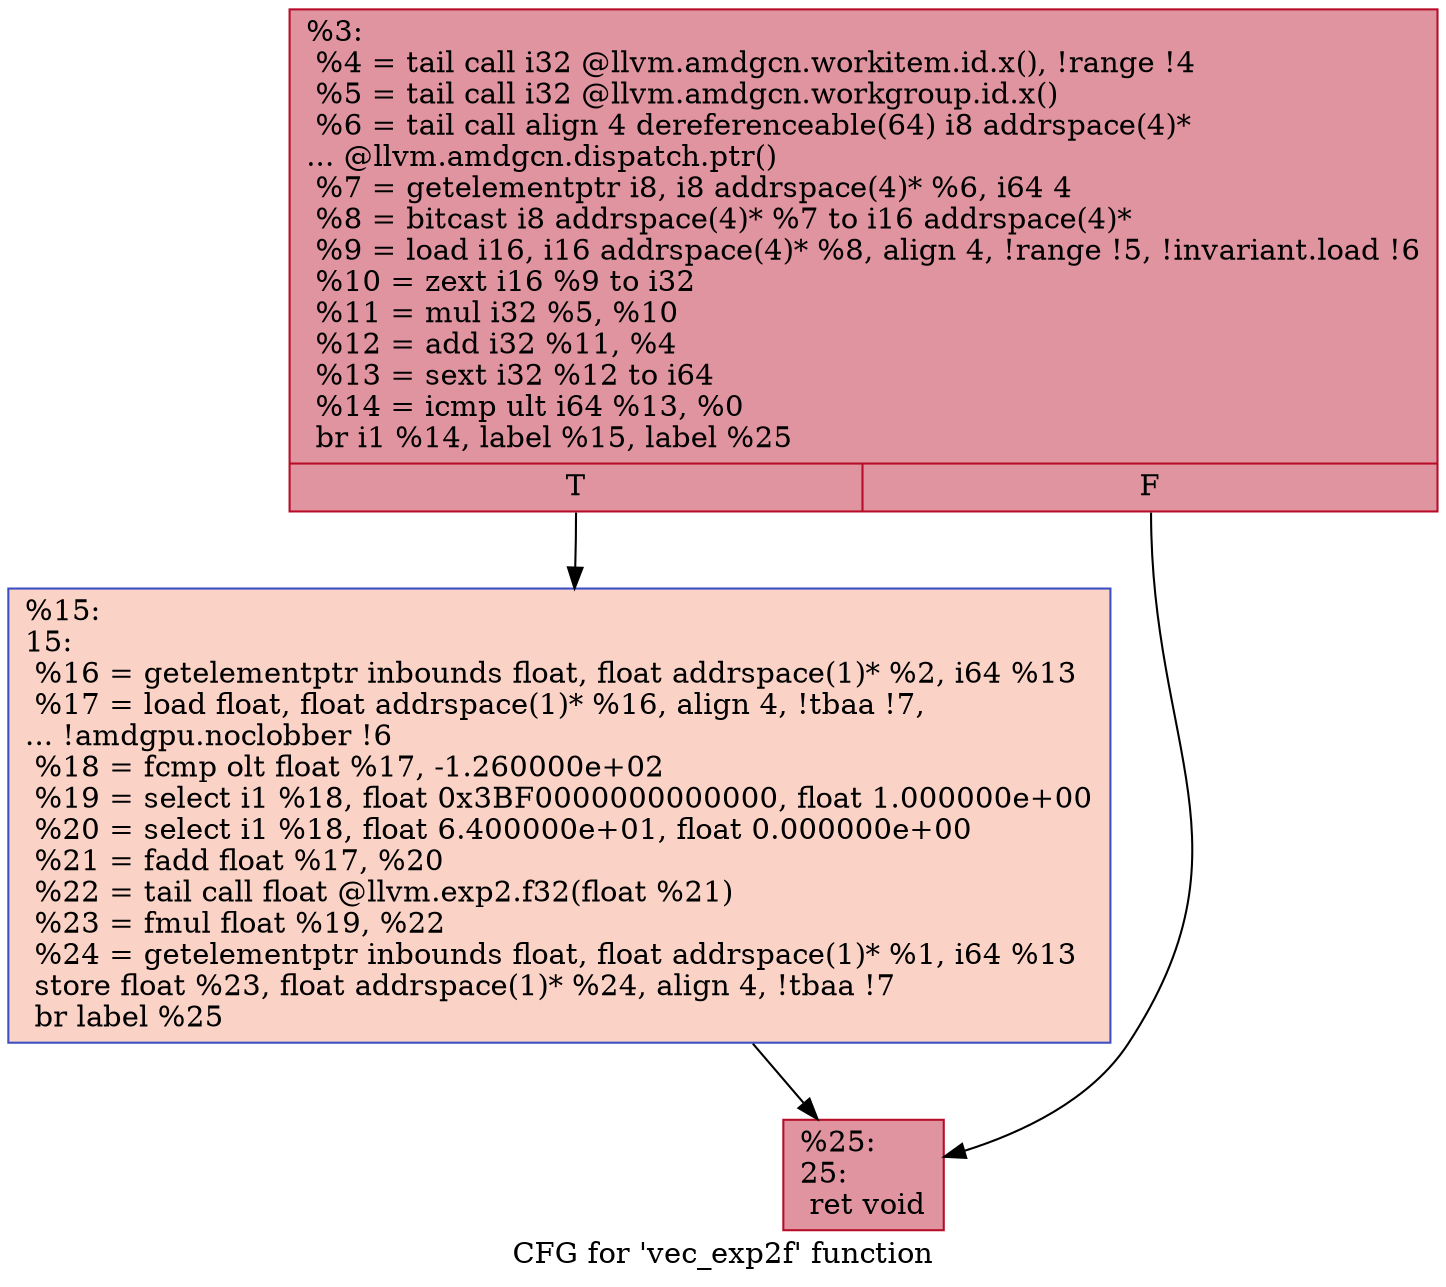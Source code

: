 digraph "CFG for 'vec_exp2f' function" {
	label="CFG for 'vec_exp2f' function";

	Node0x54951d0 [shape=record,color="#b70d28ff", style=filled, fillcolor="#b70d2870",label="{%3:\l  %4 = tail call i32 @llvm.amdgcn.workitem.id.x(), !range !4\l  %5 = tail call i32 @llvm.amdgcn.workgroup.id.x()\l  %6 = tail call align 4 dereferenceable(64) i8 addrspace(4)*\l... @llvm.amdgcn.dispatch.ptr()\l  %7 = getelementptr i8, i8 addrspace(4)* %6, i64 4\l  %8 = bitcast i8 addrspace(4)* %7 to i16 addrspace(4)*\l  %9 = load i16, i16 addrspace(4)* %8, align 4, !range !5, !invariant.load !6\l  %10 = zext i16 %9 to i32\l  %11 = mul i32 %5, %10\l  %12 = add i32 %11, %4\l  %13 = sext i32 %12 to i64\l  %14 = icmp ult i64 %13, %0\l  br i1 %14, label %15, label %25\l|{<s0>T|<s1>F}}"];
	Node0x54951d0:s0 -> Node0x5495f70;
	Node0x54951d0:s1 -> Node0x54971e0;
	Node0x5495f70 [shape=record,color="#3d50c3ff", style=filled, fillcolor="#f59c7d70",label="{%15:\l15:                                               \l  %16 = getelementptr inbounds float, float addrspace(1)* %2, i64 %13\l  %17 = load float, float addrspace(1)* %16, align 4, !tbaa !7,\l... !amdgpu.noclobber !6\l  %18 = fcmp olt float %17, -1.260000e+02\l  %19 = select i1 %18, float 0x3BF0000000000000, float 1.000000e+00\l  %20 = select i1 %18, float 6.400000e+01, float 0.000000e+00\l  %21 = fadd float %17, %20\l  %22 = tail call float @llvm.exp2.f32(float %21)\l  %23 = fmul float %19, %22\l  %24 = getelementptr inbounds float, float addrspace(1)* %1, i64 %13\l  store float %23, float addrspace(1)* %24, align 4, !tbaa !7\l  br label %25\l}"];
	Node0x5495f70 -> Node0x54971e0;
	Node0x54971e0 [shape=record,color="#b70d28ff", style=filled, fillcolor="#b70d2870",label="{%25:\l25:                                               \l  ret void\l}"];
}
